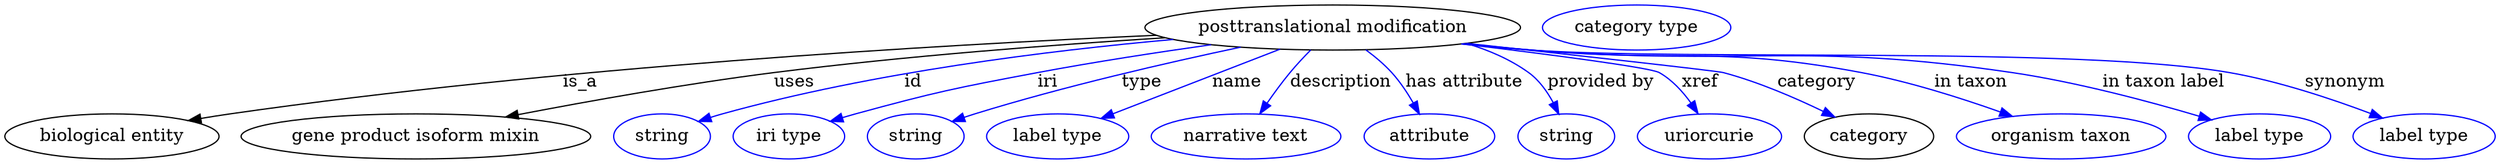 digraph {
	graph [bb="0,0,1979.7,123"];
	node [label="\N"];
	"posttranslational modification"	[height=0.5,
		label="posttranslational modification",
		pos="1055.1,105",
		width=4.1524];
	"biological entity"	[height=0.5,
		pos="85.142,18",
		width=2.3651];
	"posttranslational modification" -> "biological entity"	[label=is_a,
		lp="457.14,61.5",
		pos="e,145.97,30.656 914.56,98.781 741,91.03 437.13,73.191 179.14,36 171.58,34.91 163.7,33.662 155.86,32.349"];
	"gene product isoform mixin"	[height=0.5,
		pos="327.14,18",
		width=3.8635];
	"posttranslational modification" -> "gene product isoform mixin"	[label=uses,
		lp="627.64,61.5",
		pos="e,398.34,33.483 921.72,96.82 833.38,91.246 715.08,82.215 611.14,69 542.39,60.258 464.94,46.349 408.31,35.418"];
	id	[color=blue,
		height=0.5,
		label=string,
		pos="522.14,18",
		width=1.0652];
	"posttranslational modification" -> id	[color=blue,
		label=id,
		lp="722.14,61.5",
		pos="e,551.13,29.99 928.43,95.435 829.46,86.554 689.23,69.121 570.14,36 567.03,35.135 563.84,34.172 560.64,33.155",
		style=solid];
	iri	[color=blue,
		height=0.5,
		label="iri type",
		pos="623.14,18",
		width=1.2277];
	"posttranslational modification" -> iri	[color=blue,
		label=iri,
		lp="829.14,61.5",
		pos="e,656.43,29.938 958.38,91.228 916.11,85.211 866.04,77.49 821.14,69 756.63,56.801 740.51,53.205 677.14,36 673.56,35.029 669.87,33.974 \
666.17,32.883",
		style=solid];
	type	[color=blue,
		height=0.5,
		label=string,
		pos="724.14,18",
		width=1.0652];
	"posttranslational modification" -> type	[color=blue,
		label=type,
		lp="903.14,61.5",
		pos="e,753.09,29.935 981.75,89.241 923.97,76.948 841.7,57.951 771.14,36 768.38,35.142 765.55,34.22 762.7,33.265",
		style=solid];
	name	[color=blue,
		height=0.5,
		label="label type",
		pos="837.14,18",
		width=1.5707];
	"posttranslational modification" -> name	[color=blue,
		label=name,
		lp="980.14,61.5",
		pos="e,871.6,32.437 1013.4,87.712 975.41,72.913 919.62,51.159 881.02,36.11",
		style=solid];
	description	[color=blue,
		height=0.5,
		label="narrative text",
		pos="987.14,18",
		width=2.0943];
	"posttranslational modification" -> description	[color=blue,
		label=description,
		lp="1060.6,61.5",
		pos="e,997.33,36.264 1036.6,86.854 1031.1,81.369 1025.1,75.126 1020.1,69 1014,61.506 1008,52.858 1002.8,44.883",
		style=solid];
	"has attribute"	[color=blue,
		height=0.5,
		label=attribute,
		pos="1132.1,18",
		width=1.4443];
	"posttranslational modification" -> "has attribute"	[color=blue,
		label="has attribute",
		lp="1159.1,61.5",
		pos="e,1123.8,35.806 1080.9,87.007 1087.9,81.713 1095.2,75.535 1101.1,69 1107.7,61.751 1113.7,52.916 1118.7,44.701",
		style=solid];
	"provided by"	[color=blue,
		height=0.5,
		label=string,
		pos="1240.1,18",
		width=1.0652];
	"posttranslational modification" -> "provided by"	[color=blue,
		label="provided by",
		lp="1266.6,61.5",
		pos="e,1234.1,35.857 1161,92.174 1178.5,86.939 1195.6,79.51 1210.1,69 1218.5,62.987 1224.9,53.899 1229.6,45.113",
		style=solid];
	xref	[color=blue,
		height=0.5,
		label=uriorcurie,
		pos="1354.1,18",
		width=1.5887];
	"posttranslational modification" -> xref	[color=blue,
		label=xref,
		lp="1345.6,61.5",
		pos="e,1345,35.774 1157.4,91.865 1226.4,83.399 1306.1,72.94 1313.1,69 1323.6,63.132 1332.5,53.413 1339.3,44.095",
		style=solid];
	category	[height=0.5,
		pos="1481.1,18",
		width=1.4263];
	"posttranslational modification" -> category	[color=blue,
		label=category,
		lp="1438.6,61.5",
		pos="e,1453.6,33.496 1161.7,92.297 1249,82.643 1359.1,70.323 1364.1,69 1392,61.643 1421.8,48.811 1444.4,37.989",
		style=solid];
	"in taxon"	[color=blue,
		height=0.5,
		label="organism taxon",
		pos="1634.1,18",
		width=2.3109];
	"posttranslational modification" -> "in taxon"	[color=blue,
		label="in taxon",
		lp="1562.1,61.5",
		pos="e,1595.3,33.938 1160,92.143 1177.8,90.305 1196,88.516 1213.1,87 1329,76.779 1359.9,90.488 1474.1,69 1512.3,61.818 1554.2,48.522 \
1585.6,37.446",
		style=solid];
	"in taxon label"	[color=blue,
		height=0.5,
		label="label type",
		pos="1792.1,18",
		width=1.5707];
	"posttranslational modification" -> "in taxon label"	[color=blue,
		label="in taxon label",
		lp="1715.6,61.5",
		pos="e,1753.7,31.222 1158.7,91.952 1176.9,90.103 1195.5,88.361 1213.1,87 1382.6,73.903 1427,93.883 1595.1,69 1646.8,61.356 1704.5,45.846 \
1744.1,34.115",
		style=solid];
	synonym	[color=blue,
		height=0.5,
		label="label type",
		pos="1923.1,18",
		width=1.5707];
	"posttranslational modification" -> synonym	[color=blue,
		label=synonym,
		lp="1860.1,61.5",
		pos="e,1890,32.7 1157.5,91.863 1176,89.989 1195.1,88.26 1213.1,87 1336.2,78.394 1646.6,90.148 1768.1,69 1807.1,62.222 1849.8,47.926 1880.4,\
36.35",
		style=solid];
	"named thing_category"	[color=blue,
		height=0.5,
		label="category type",
		pos="1297.1,105",
		width=2.0762];
}
